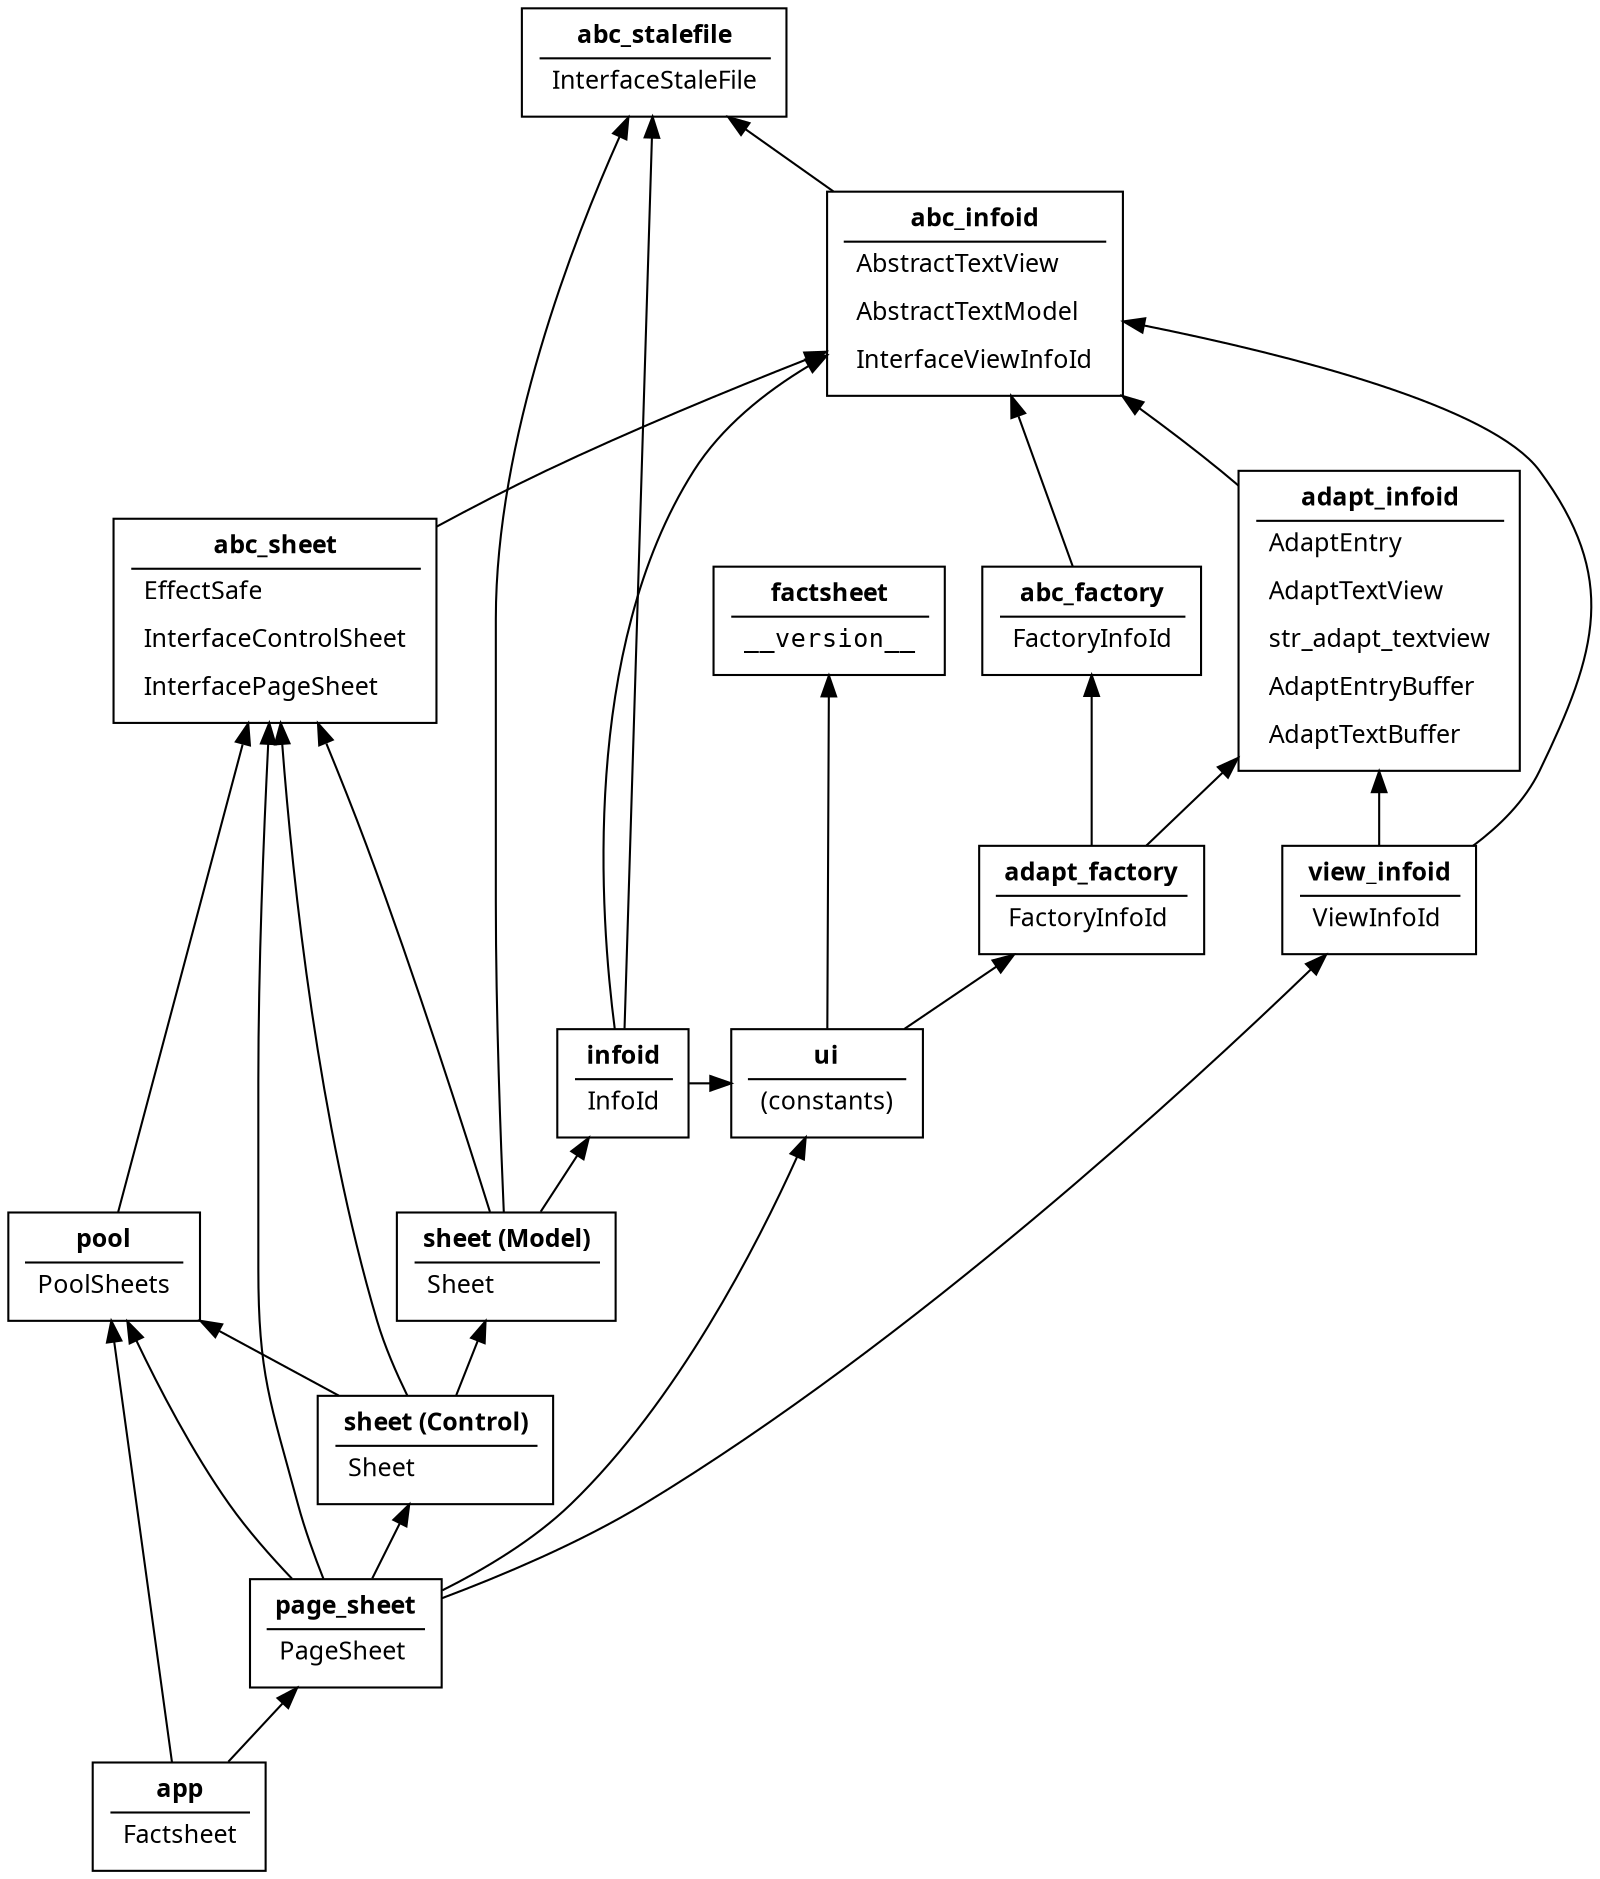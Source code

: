 digraph imports {
    rankdir=BT

    node [shape=box fontname="Sans serif" fontsize="12"]

    factsheet [
      label=<
        <TABLE BORDER="0" CELLBORDER="0">
          <TR><TD><B>\N</B></TD></TR>
          <HR/>
          <TR>
            <TD PORT="p_version" CELLPADDING="4" ALIGN="LEFT"><FONT FACE="Mono">__version__</FONT></TD>
          </TR>
        </TABLE>
      >
    ]

    abc_factory [
      label=<
        <TABLE BORDER="0" CELLBORDER="0">
          <TR><TD><B>\N</B></TD></TR>
          <HR/>
          <TR>
            <TD PORT="p_abc_FactoryInfoId" CELLPADDING="4" ALIGN="LEFT">FactoryInfoId</TD>
          </TR>
        </TABLE>
      >
    ]

    abc_infoid [
      label=<
        <TABLE BORDER="0" CELLBORDER="0">
          <TR><TD><B>\N</B></TD></TR>
          <HR/>
          <TR>
            <TD PORT="p_AbstractTextView" CELLPADDING="4" ALIGN="LEFT">AbstractTextView</TD>
          </TR><TR>
            <TD PORT="p_AbstractTextModel" CELLPADDING="4" ALIGN="LEFT">AbstractTextModel</TD>
          </TR><TR>
            <TD PORT="p_InterfaceViewInfoId" CELLPADDING="4" ALIGN="LEFT">InterfaceViewInfoId</TD>
          </TR>
        </TABLE>
      >
    ]

    abc_sheet [
      label=<
        <TABLE BORDER="0" CELLBORDER="0">
          <TR><TD><B>\N</B></TD></TR>
          <HR/>
          <TR>
            <TD PORT="p_EffectSafe" CELLPADDING="4" ALIGN="LEFT">EffectSafe</TD>
          </TR> <TR>
            <TD PORT="p_InterfaceControlSheet" CELLPADDING="4" ALIGN="LEFT">InterfaceControlSheet</TD>
          </TR> <TR>
            <TD PORT="p_InterfacePageSheet" CELLPADDING="4" ALIGN="LEFT">InterfacePageSheet</TD>
          </TR>
        </TABLE>
      >
    ]

    abc_stalefile [
      label=<
        <TABLE BORDER="0" CELLBORDER="0">
          <TR><TD><B>\N</B></TD></TR>
          <HR/>
          <TR>
            <TD PORT="p_InterfaceStaleFile" CELLPADDING="4" ALIGN="LEFT">InterfaceStaleFile</TD>
          </TR>
        </TABLE>
      >
    ]

    adapt_factory [
      label=<
        <TABLE BORDER="0" CELLBORDER="0">
          <TR><TD><B>\N</B></TD></TR>
          <HR/>
          <TR>
            <TD PORT="p_adapt_FactoryInfoID" CELLPADDING="4" ALIGN="LEFT">FactoryInfoId</TD>
          </TR>
        </TABLE>
      >
    ]

    adapt_infoid [
      label=<
        <TABLE BORDER="0" CELLBORDER="0">
          <TR><TD><B>\N</B></TD></TR>
          <HR/>
          <TR>
            <TD PORT="p_AdaptEntry" CELLPADDING="4" ALIGN="LEFT">AdaptEntry</TD>
          </TR> <TR>
            <TD PORT="p_AdaptTextView" CELLPADDING="4" ALIGN="LEFT">AdaptTextView</TD>
          </TR> <TR>
            <TD PORT="p_str_adapt_textview" CELLPADDING="4" ALIGN="LEFT">str_adapt_textview</TD>
          </TR> <TR>
            <TD PORT="p_AdaptEntryBuffer" CELLPADDING="4" ALIGN="LEFT">AdaptEntryBuffer</TD>
          </TR> <TR>
            <TD PORT="p_AdaptTextBuffer" CELLPADDING="4" ALIGN="LEFT">AdaptTextBuffer</TD>
          </TR>
        </TABLE>
      >
    ]

    pool [
      label=<
        <TABLE BORDER="0" CELLBORDER="0">
          <TR><TD><B>\N</B></TD></TR>
          <HR/>
          <TR>
            <TD PORT="p_PoolSheets" CELLPADDING="4" ALIGN="LEFT">PoolSheets</TD>
          </TR>
        </TABLE>
      >
    ]

    control_sheet [
      label=<
        <TABLE BORDER="0" CELLBORDER="0">
          <TR><TD><B>sheet (Control)</B></TD></TR>
          <HR/>
          <TR>
            <TD PORT="p_Sheet_Control" CELLPADDING="4" ALIGN="LEFT">Sheet</TD>
          </TR>
        </TABLE>
      >
    ]

    infoid [
      label=<
        <TABLE BORDER="0" CELLBORDER="0">
          <TR><TD><B>\N</B></TD></TR>
          <HR/>
          <TR>
            <TD PORT="p_InfoId" CELLPADDING="4" ALIGN="LEFT">InfoId</TD>
          </TR>
        </TABLE>
      >
    ]

    model_sheet [
      label=<
        <TABLE BORDER="0" CELLBORDER="0">
          <TR><TD><B>sheet (Model)</B></TD></TR>
          <HR/>
          <TR>
            <TD PORT="p_Sheet_Model" CELLPADDING="4" ALIGN="LEFT">Sheet</TD>
          </TR>
        </TABLE>
      >
    ]

    page_sheet [
      label=<
        <TABLE BORDER="0" CELLBORDER="0">
          <TR><TD><B>\N</B></TD></TR>
          <HR/>
          <TR>
            <TD PORT="p_PageSheet" CELLPADDING="4" ALIGN="LEFT">PageSheet</TD>
          </TR>
        </TABLE>
      >
    ]

    ui [
      label=<
        <TABLE BORDER="0" CELLBORDER="0">
          <TR><TD><B>\N</B></TD></TR>
          <HR/>
          <TR>
            <TD PORT="p_ui" CELLPADDING="4" ALIGN="LEFT">(constants)</TD>
          </TR>
        </TABLE>
      >
    ]

    view_infoid [
      label=<
        <TABLE BORDER="0" CELLBORDER="0">
          <TR><TD><B>\N</B></TD></TR>
          <HR/>
          <TR>
            <TD PORT="p_ViewInfoId" CELLPADDING="4" ALIGN="LEFT">ViewInfoId</TD>
          </TR>
        </TABLE>
      >
    ]

    app [
      label=<
        <TABLE BORDER="0" CELLBORDER="0">
          <TR><TD><B>\N</B></TD></TR>
          <HR/>
          <TR>
            <TD PORT="p_app" CELLPADDING="4" ALIGN="LEFT">Factsheet</TD>
          </TR>
        </TABLE>
      >
    ]

    { rank=same abc_factory abc_sheet factsheet }
    { rank=same view_infoid adapt_factory}
    { rank=same infoid ui }

    abc_factory -> abc_infoid
    abc_infoid -> abc_stalefile
    abc_sheet -> abc_infoid
    adapt_infoid -> abc_infoid
    adapt_factory -> abc_factory
    adapt_factory -> adapt_infoid
    pool -> abc_sheet
    control_sheet -> abc_sheet
    control_sheet -> pool
    control_sheet -> model_sheet
    infoid -> abc_infoid
    infoid -> abc_stalefile
    infoid -> ui
    model_sheet -> abc_stalefile
    model_sheet -> abc_sheet
    model_sheet -> infoid
    view_infoid -> abc_infoid
    view_infoid -> adapt_infoid
    page_sheet -> abc_sheet
    page_sheet -> control_sheet
    page_sheet -> pool
    page_sheet -> view_infoid
    page_sheet -> ui
    ui -> adapt_factory
    ui -> factsheet
    app -> page_sheet
    app -> pool
}
